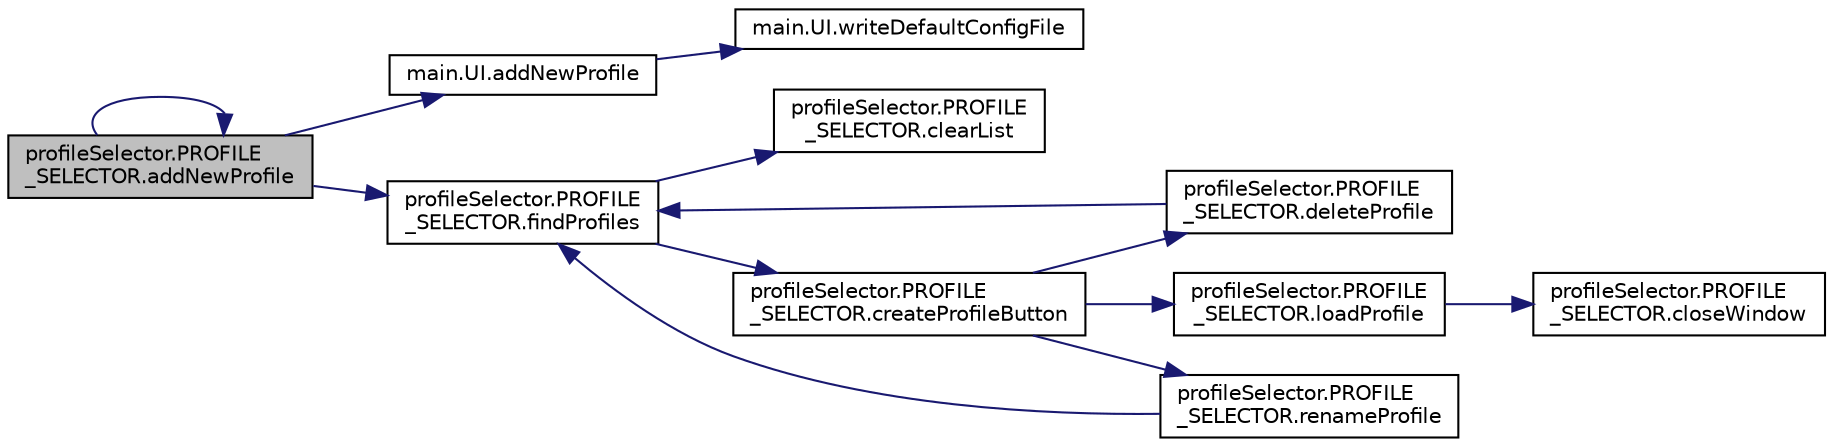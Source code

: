 digraph "profileSelector.PROFILE_SELECTOR.addNewProfile"
{
 // LATEX_PDF_SIZE
  edge [fontname="Helvetica",fontsize="10",labelfontname="Helvetica",labelfontsize="10"];
  node [fontname="Helvetica",fontsize="10",shape=record];
  rankdir="LR";
  Node1 [label="profileSelector.PROFILE\l_SELECTOR.addNewProfile",height=0.2,width=0.4,color="black", fillcolor="grey75", style="filled", fontcolor="black",tooltip=" "];
  Node1 -> Node1 [color="midnightblue",fontsize="10",style="solid",fontname="Helvetica"];
  Node1 -> Node2 [color="midnightblue",fontsize="10",style="solid",fontname="Helvetica"];
  Node2 [label="main.UI.addNewProfile",height=0.2,width=0.4,color="black", fillcolor="white", style="filled",URL="$classmain_1_1_u_i.html#af93e7da0eced61ee208660a6d0ad9981",tooltip=" "];
  Node2 -> Node3 [color="midnightblue",fontsize="10",style="solid",fontname="Helvetica"];
  Node3 [label="main.UI.writeDefaultConfigFile",height=0.2,width=0.4,color="black", fillcolor="white", style="filled",URL="$classmain_1_1_u_i.html#af15556f95b081b7636bf56705172b641",tooltip=" "];
  Node1 -> Node4 [color="midnightblue",fontsize="10",style="solid",fontname="Helvetica"];
  Node4 [label="profileSelector.PROFILE\l_SELECTOR.findProfiles",height=0.2,width=0.4,color="black", fillcolor="white", style="filled",URL="$classprofile_selector_1_1_p_r_o_f_i_l_e___s_e_l_e_c_t_o_r.html#a24d5138b6e6611eaefdc20e0ebfb6830",tooltip=" "];
  Node4 -> Node5 [color="midnightblue",fontsize="10",style="solid",fontname="Helvetica"];
  Node5 [label="profileSelector.PROFILE\l_SELECTOR.clearList",height=0.2,width=0.4,color="black", fillcolor="white", style="filled",URL="$classprofile_selector_1_1_p_r_o_f_i_l_e___s_e_l_e_c_t_o_r.html#adf71ad70d9bda619efedaee75eefb5d2",tooltip=" "];
  Node4 -> Node6 [color="midnightblue",fontsize="10",style="solid",fontname="Helvetica"];
  Node6 [label="profileSelector.PROFILE\l_SELECTOR.createProfileButton",height=0.2,width=0.4,color="black", fillcolor="white", style="filled",URL="$classprofile_selector_1_1_p_r_o_f_i_l_e___s_e_l_e_c_t_o_r.html#ad7fec80fb6c0703d1f877d547bc3606e",tooltip=" "];
  Node6 -> Node7 [color="midnightblue",fontsize="10",style="solid",fontname="Helvetica"];
  Node7 [label="profileSelector.PROFILE\l_SELECTOR.deleteProfile",height=0.2,width=0.4,color="black", fillcolor="white", style="filled",URL="$classprofile_selector_1_1_p_r_o_f_i_l_e___s_e_l_e_c_t_o_r.html#a134d80650a5543921f01d9275781513e",tooltip=" "];
  Node7 -> Node4 [color="midnightblue",fontsize="10",style="solid",fontname="Helvetica"];
  Node6 -> Node8 [color="midnightblue",fontsize="10",style="solid",fontname="Helvetica"];
  Node8 [label="profileSelector.PROFILE\l_SELECTOR.loadProfile",height=0.2,width=0.4,color="black", fillcolor="white", style="filled",URL="$classprofile_selector_1_1_p_r_o_f_i_l_e___s_e_l_e_c_t_o_r.html#a3709833b87db2d47a3b525cc203058f2",tooltip=" "];
  Node8 -> Node9 [color="midnightblue",fontsize="10",style="solid",fontname="Helvetica"];
  Node9 [label="profileSelector.PROFILE\l_SELECTOR.closeWindow",height=0.2,width=0.4,color="black", fillcolor="white", style="filled",URL="$classprofile_selector_1_1_p_r_o_f_i_l_e___s_e_l_e_c_t_o_r.html#a19da55bf9f067053d1438b1c53726682",tooltip=" "];
  Node6 -> Node10 [color="midnightblue",fontsize="10",style="solid",fontname="Helvetica"];
  Node10 [label="profileSelector.PROFILE\l_SELECTOR.renameProfile",height=0.2,width=0.4,color="black", fillcolor="white", style="filled",URL="$classprofile_selector_1_1_p_r_o_f_i_l_e___s_e_l_e_c_t_o_r.html#a290adc332d7ed9f89368b3fbc37ceb8f",tooltip=" "];
  Node10 -> Node4 [color="midnightblue",fontsize="10",style="solid",fontname="Helvetica"];
}

